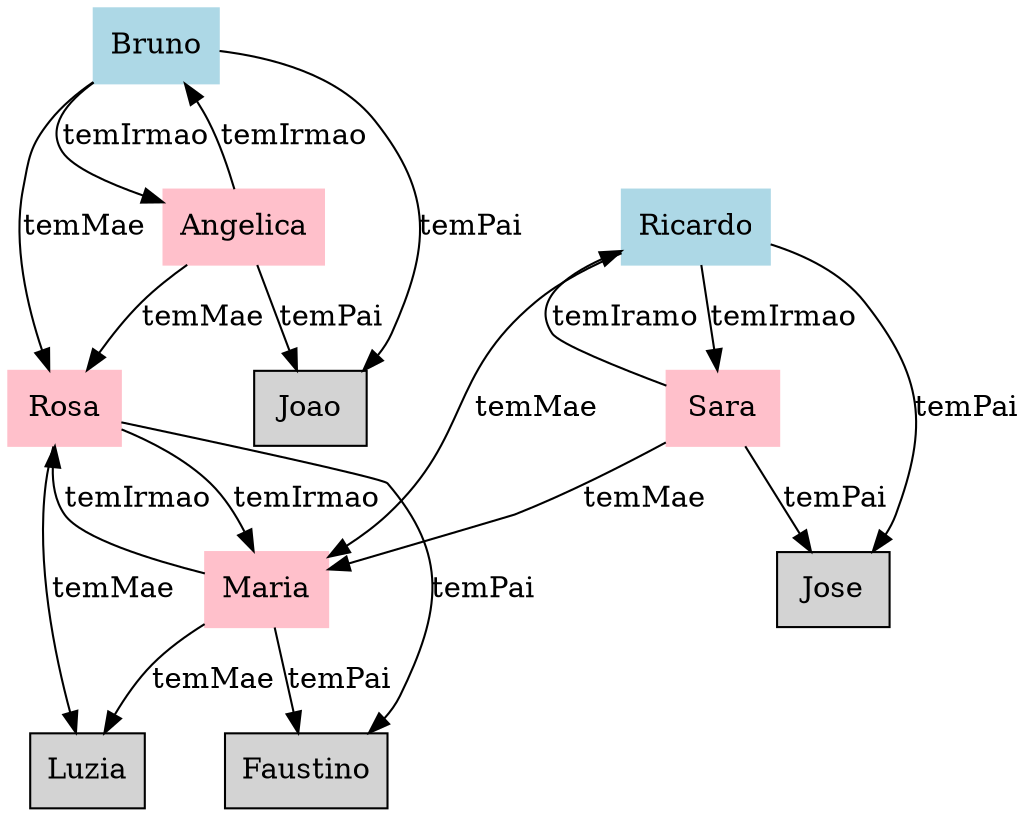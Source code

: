 digraph Family
{
    node [shape=box,style=filled];
    Bruno [color=lightblue];
    Bruno -> Rosa [label="temMae"];
    Bruno -> Angelica [label="temIrmao"];
    Bruno -> Joao [label="temPai"];
    Angelica [color=pink];
    Angelica -> Rosa [label="temMae"];
    Angelica -> Bruno [label="temIrmao"];
    Angelica -> Joao [label="temPai"];
    Maria [color=pink];
    Maria -> Luzia [label="temMae"];
    Maria -> Rosa [label="temIrmao"];
    Maria -> Faustino [label="temPai"];
    Rosa [color=pink];
    Rosa -> Luzia [label="temMae"];
    Rosa -> Maria [label="temIrmao"];
    Rosa -> Faustino [label="temPai"];
    Ricardo [color=lightblue];
    Ricardo -> Maria [label="temMae"];
    Ricardo -> Sara [label="temIrmao"];
    Ricardo -> Jose [label="temPai"];
    Sara [color=pink];
    Sara -> Maria [label="temMae"];
    Sara -> Ricardo [label="temIramo"];
    Sara -> Jose [label="temPai"];
}
